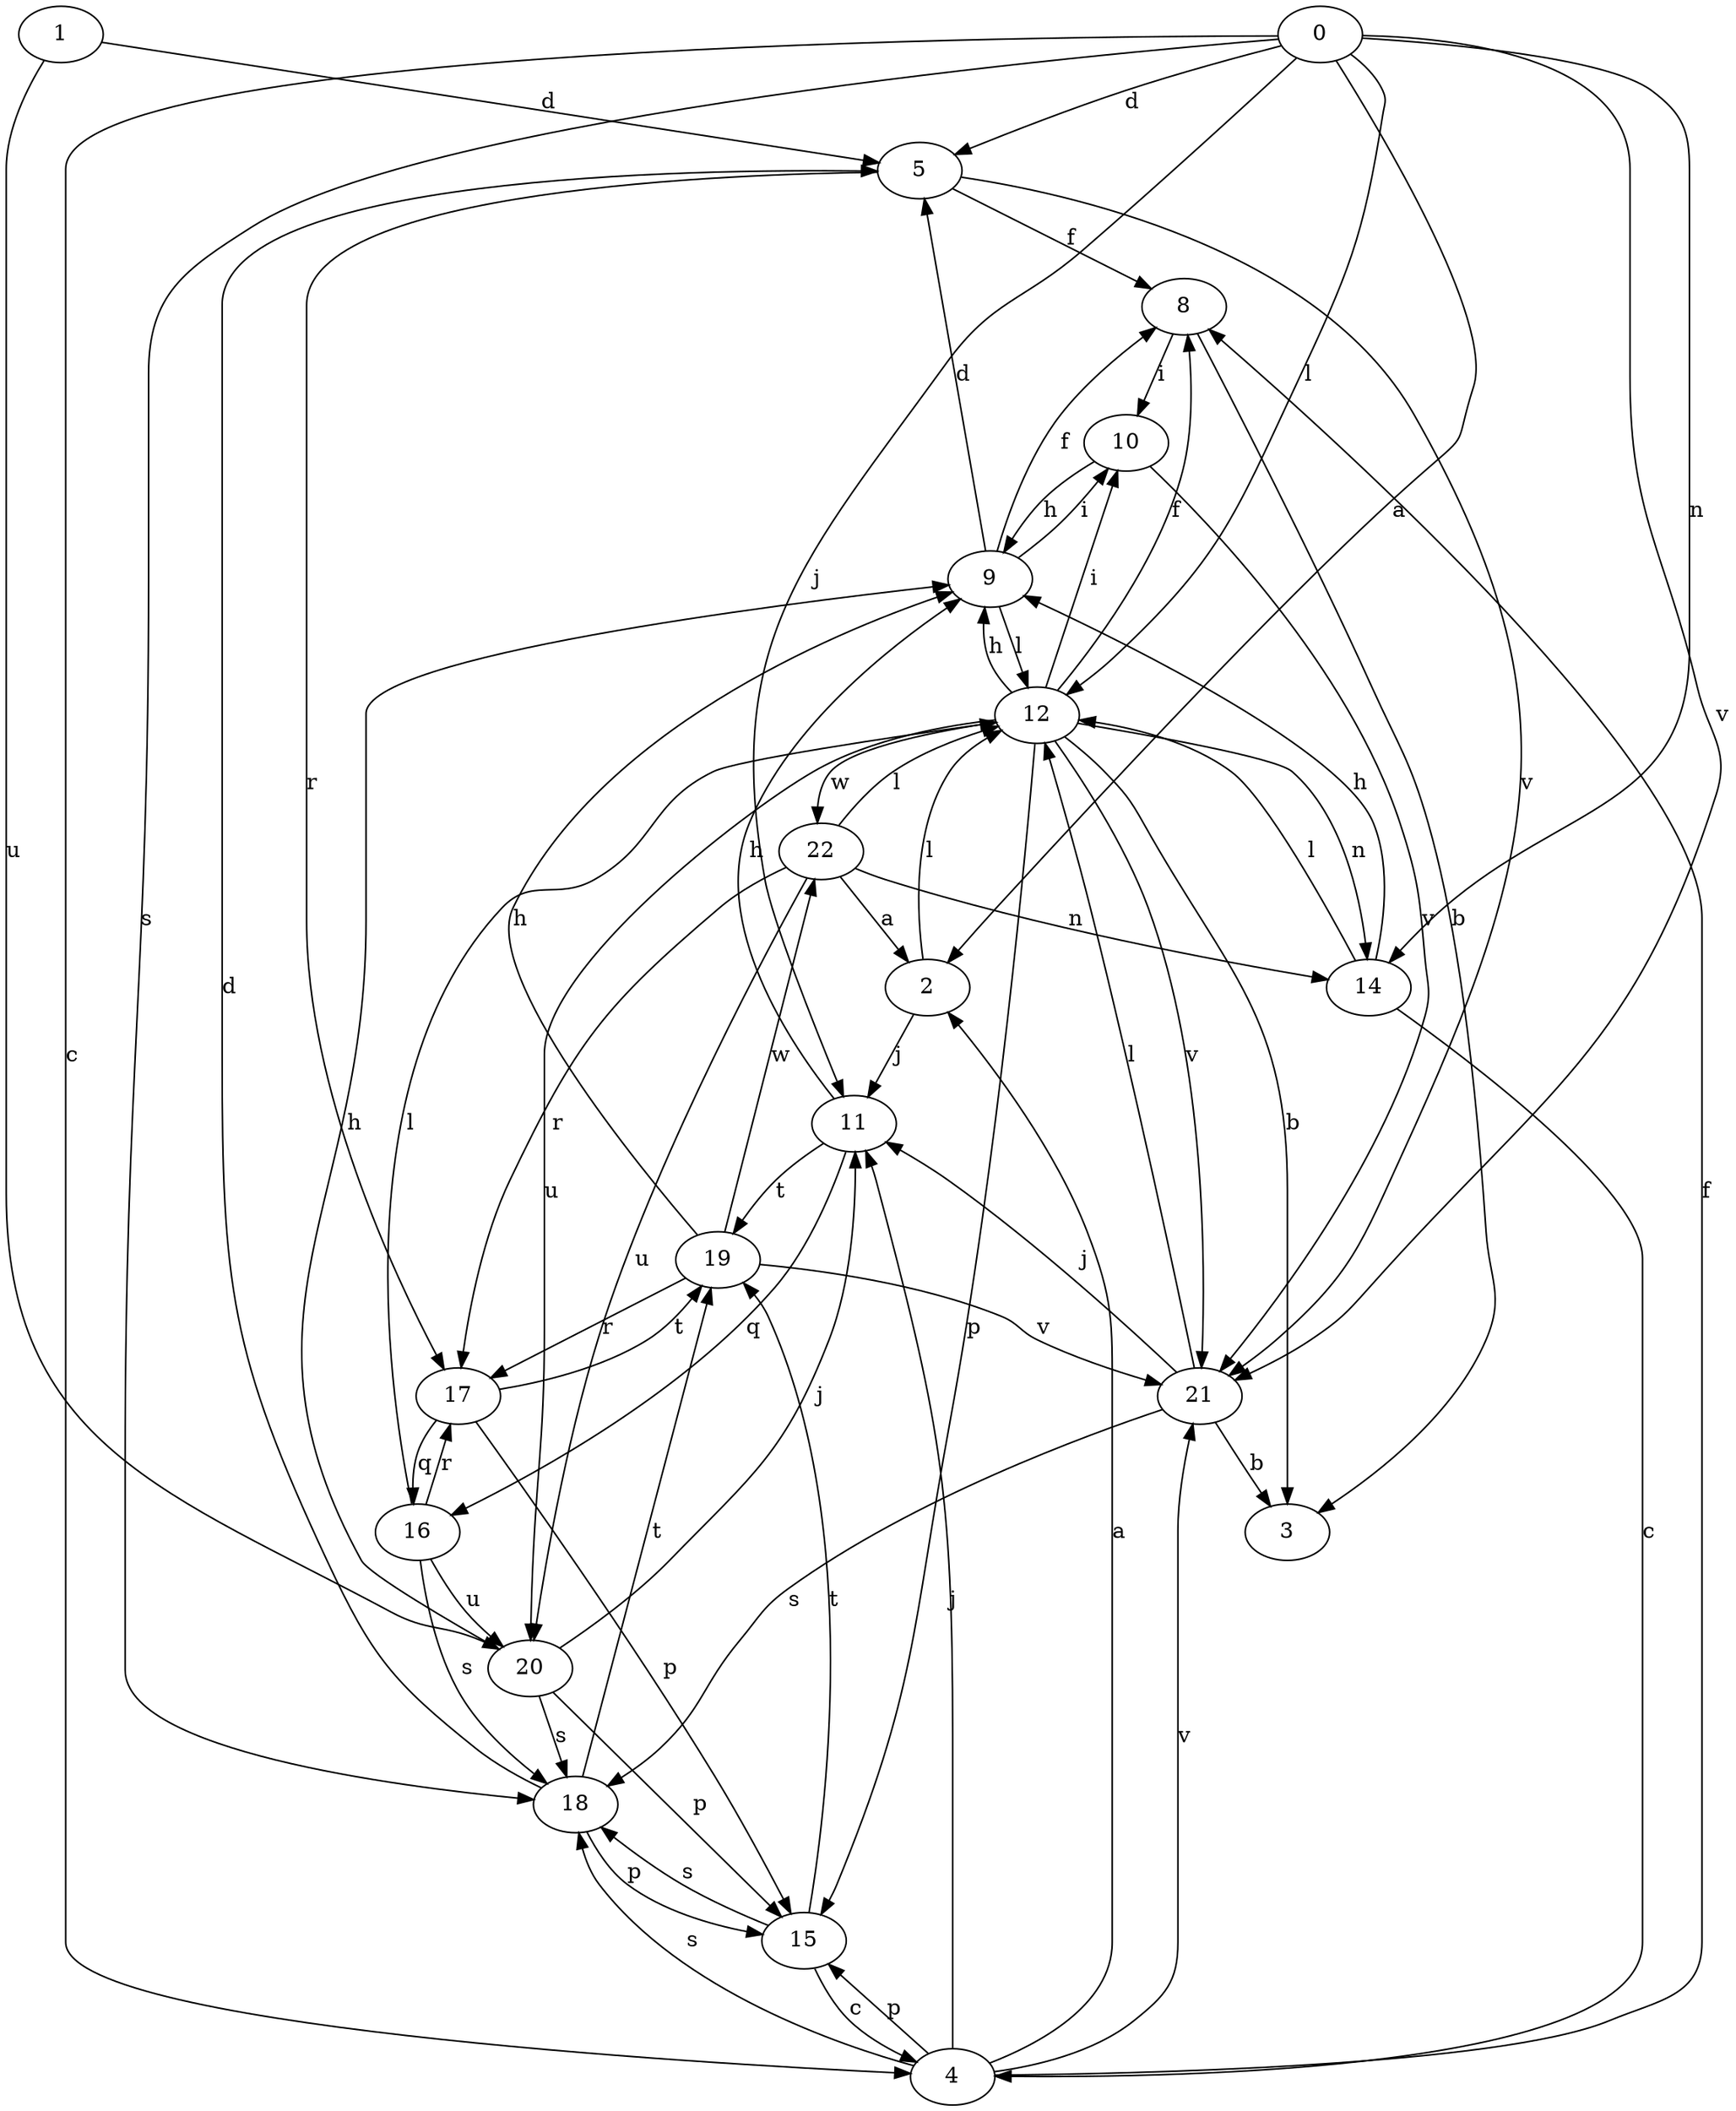strict digraph  {
1;
2;
3;
4;
5;
8;
9;
10;
11;
12;
14;
15;
16;
17;
18;
19;
20;
21;
0;
22;
1 -> 5  [label=d];
1 -> 20  [label=u];
2 -> 11  [label=j];
2 -> 12  [label=l];
4 -> 2  [label=a];
4 -> 8  [label=f];
4 -> 11  [label=j];
4 -> 15  [label=p];
4 -> 18  [label=s];
4 -> 21  [label=v];
5 -> 8  [label=f];
5 -> 17  [label=r];
5 -> 21  [label=v];
8 -> 3  [label=b];
8 -> 10  [label=i];
9 -> 5  [label=d];
9 -> 8  [label=f];
9 -> 10  [label=i];
9 -> 12  [label=l];
10 -> 9  [label=h];
10 -> 21  [label=v];
11 -> 9  [label=h];
11 -> 16  [label=q];
11 -> 19  [label=t];
12 -> 3  [label=b];
12 -> 8  [label=f];
12 -> 9  [label=h];
12 -> 10  [label=i];
12 -> 14  [label=n];
12 -> 15  [label=p];
12 -> 20  [label=u];
12 -> 21  [label=v];
12 -> 22  [label=w];
14 -> 4  [label=c];
14 -> 9  [label=h];
14 -> 12  [label=l];
15 -> 4  [label=c];
15 -> 18  [label=s];
15 -> 19  [label=t];
16 -> 12  [label=l];
16 -> 17  [label=r];
16 -> 18  [label=s];
16 -> 20  [label=u];
17 -> 15  [label=p];
17 -> 16  [label=q];
17 -> 19  [label=t];
18 -> 5  [label=d];
18 -> 15  [label=p];
18 -> 19  [label=t];
19 -> 9  [label=h];
19 -> 17  [label=r];
19 -> 21  [label=v];
19 -> 22  [label=w];
20 -> 9  [label=h];
20 -> 11  [label=j];
20 -> 15  [label=p];
20 -> 18  [label=s];
21 -> 3  [label=b];
21 -> 11  [label=j];
21 -> 12  [label=l];
21 -> 18  [label=s];
0 -> 2  [label=a];
0 -> 4  [label=c];
0 -> 5  [label=d];
0 -> 11  [label=j];
0 -> 12  [label=l];
0 -> 14  [label=n];
0 -> 18  [label=s];
0 -> 21  [label=v];
22 -> 2  [label=a];
22 -> 12  [label=l];
22 -> 14  [label=n];
22 -> 17  [label=r];
22 -> 20  [label=u];
}

